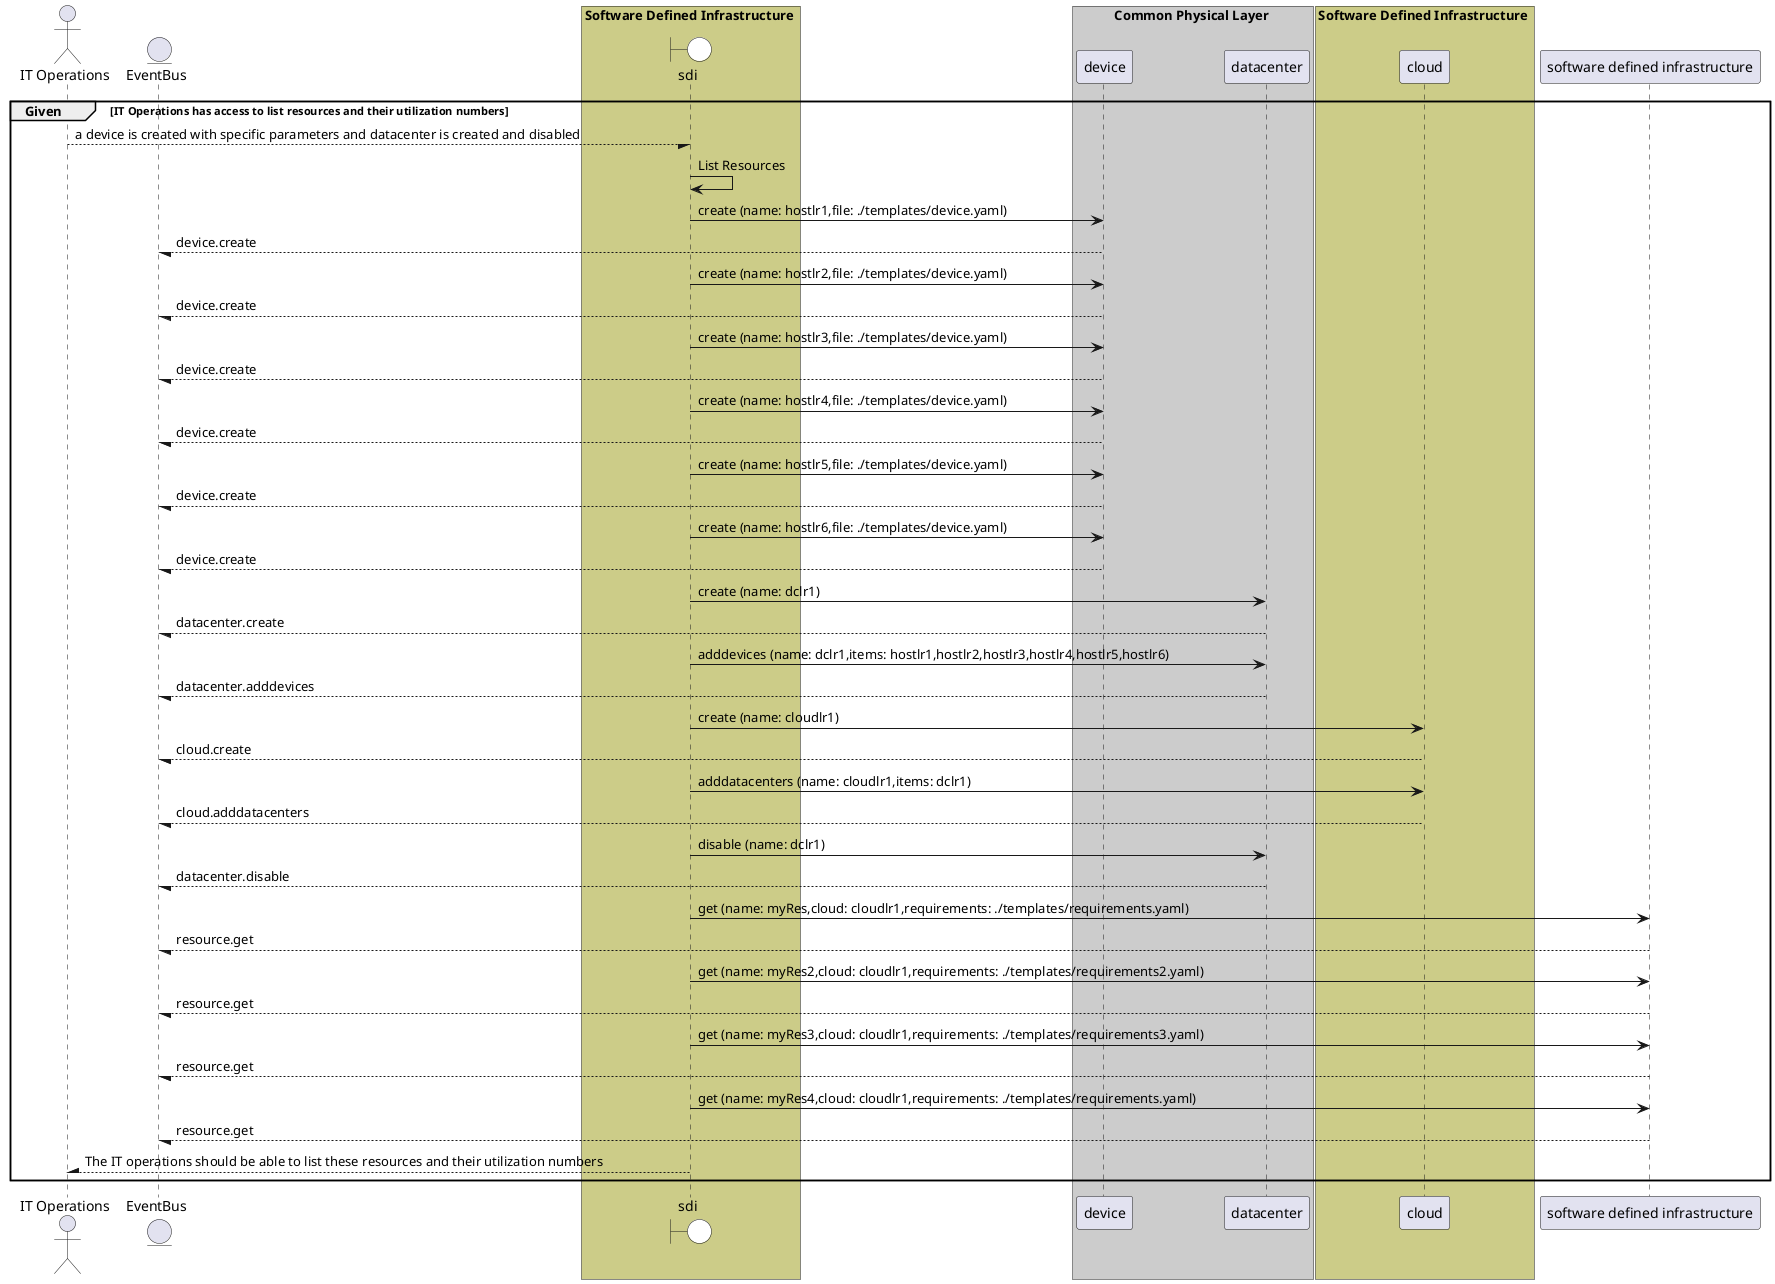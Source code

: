 @startuml


actor "IT Operations"


entity EventBus

box Software Defined Infrastructure #cccc88
    boundary sdi #white
end box


box Common Physical Layer #cccccc
            participant device
            participant datacenter
    end box

box Software Defined Infrastructure #cccc88
            participant cloud
    end box

group Given [IT Operations has access to list resources and their utilization numbers]

"IT Operations" --/ sdi: a device is created with specific parameters and datacenter is created and disabled
"sdi" -> sdi: List Resources

    sdi -> "device": create (name: hostlr1,file: ./templates/device.yaml)

    "device" --/ EventBus: device.create

    sdi -> "device": create (name: hostlr2,file: ./templates/device.yaml)

    "device" --/ EventBus: device.create

    sdi -> "device": create (name: hostlr3,file: ./templates/device.yaml)

    "device" --/ EventBus: device.create

    sdi -> "device": create (name: hostlr4,file: ./templates/device.yaml)

    "device" --/ EventBus: device.create

    sdi -> "device": create (name: hostlr5,file: ./templates/device.yaml)

    "device" --/ EventBus: device.create

    sdi -> "device": create (name: hostlr6,file: ./templates/device.yaml)

    "device" --/ EventBus: device.create

    sdi -> "datacenter": create (name: dclr1)

    "datacenter" --/ EventBus: datacenter.create

    sdi -> "datacenter": adddevices (name: dclr1,items: hostlr1,hostlr2,hostlr3,hostlr4,hostlr5,hostlr6)

    "datacenter" --/ EventBus: datacenter.adddevices

    sdi -> "cloud": create (name: cloudlr1)

    "cloud" --/ EventBus: cloud.create

    sdi -> "cloud": adddatacenters (name: cloudlr1,items: dclr1)

    "cloud" --/ EventBus: cloud.adddatacenters

    sdi -> "datacenter": disable (name: dclr1)

    "datacenter" --/ EventBus: datacenter.disable

    sdi -> "software defined infrastructure": get (name: myRes,cloud: cloudlr1,requirements: ./templates/requirements.yaml)

    "software defined infrastructure" --/ EventBus: resource.get

    sdi -> "software defined infrastructure": get (name: myRes2,cloud: cloudlr1,requirements: ./templates/requirements2.yaml)

    "software defined infrastructure" --/ EventBus: resource.get

    sdi -> "software defined infrastructure": get (name: myRes3,cloud: cloudlr1,requirements: ./templates/requirements3.yaml)

    "software defined infrastructure" --/ EventBus: resource.get

    sdi -> "software defined infrastructure": get (name: myRes4,cloud: cloudlr1,requirements: ./templates/requirements.yaml)

    "software defined infrastructure" --/ EventBus: resource.get



"IT Operations" /-- sdi: The IT operations should be able to list these resources and their utilization numbers


end

@enduml
